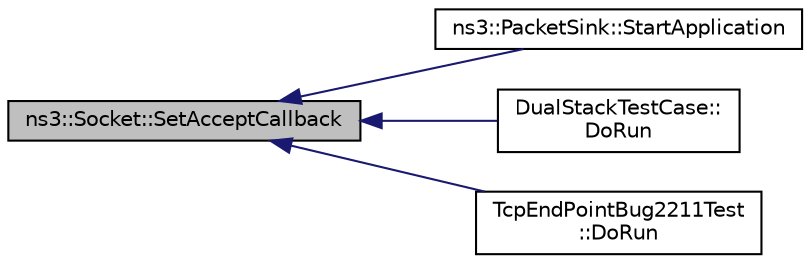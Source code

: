 digraph "ns3::Socket::SetAcceptCallback"
{
  edge [fontname="Helvetica",fontsize="10",labelfontname="Helvetica",labelfontsize="10"];
  node [fontname="Helvetica",fontsize="10",shape=record];
  rankdir="LR";
  Node1 [label="ns3::Socket::SetAcceptCallback",height=0.2,width=0.4,color="black", fillcolor="grey75", style="filled", fontcolor="black"];
  Node1 -> Node2 [dir="back",color="midnightblue",fontsize="10",style="solid"];
  Node2 [label="ns3::PacketSink::StartApplication",height=0.2,width=0.4,color="black", fillcolor="white", style="filled",URL="$d9/dcb/classns3_1_1PacketSink.html#a45449bbaa6fb20caed62418f029d79d6",tooltip="Application specific startup code. "];
  Node1 -> Node3 [dir="back",color="midnightblue",fontsize="10",style="solid"];
  Node3 [label="DualStackTestCase::\lDoRun",height=0.2,width=0.4,color="black", fillcolor="white", style="filled",URL="$d1/d1d/classDualStackTestCase.html#a56472b295c6821c1380df84b130e6399",tooltip="Implementation to actually run this TestCase. "];
  Node1 -> Node4 [dir="back",color="midnightblue",fontsize="10",style="solid"];
  Node4 [label="TcpEndPointBug2211Test\l::DoRun",height=0.2,width=0.4,color="black", fillcolor="white", style="filled",URL="$da/dd3/classTcpEndPointBug2211Test.html#ab0f069f68fbb6b3e69a42e090be8215c",tooltip="Implementation to actually run this TestCase. "];
}
